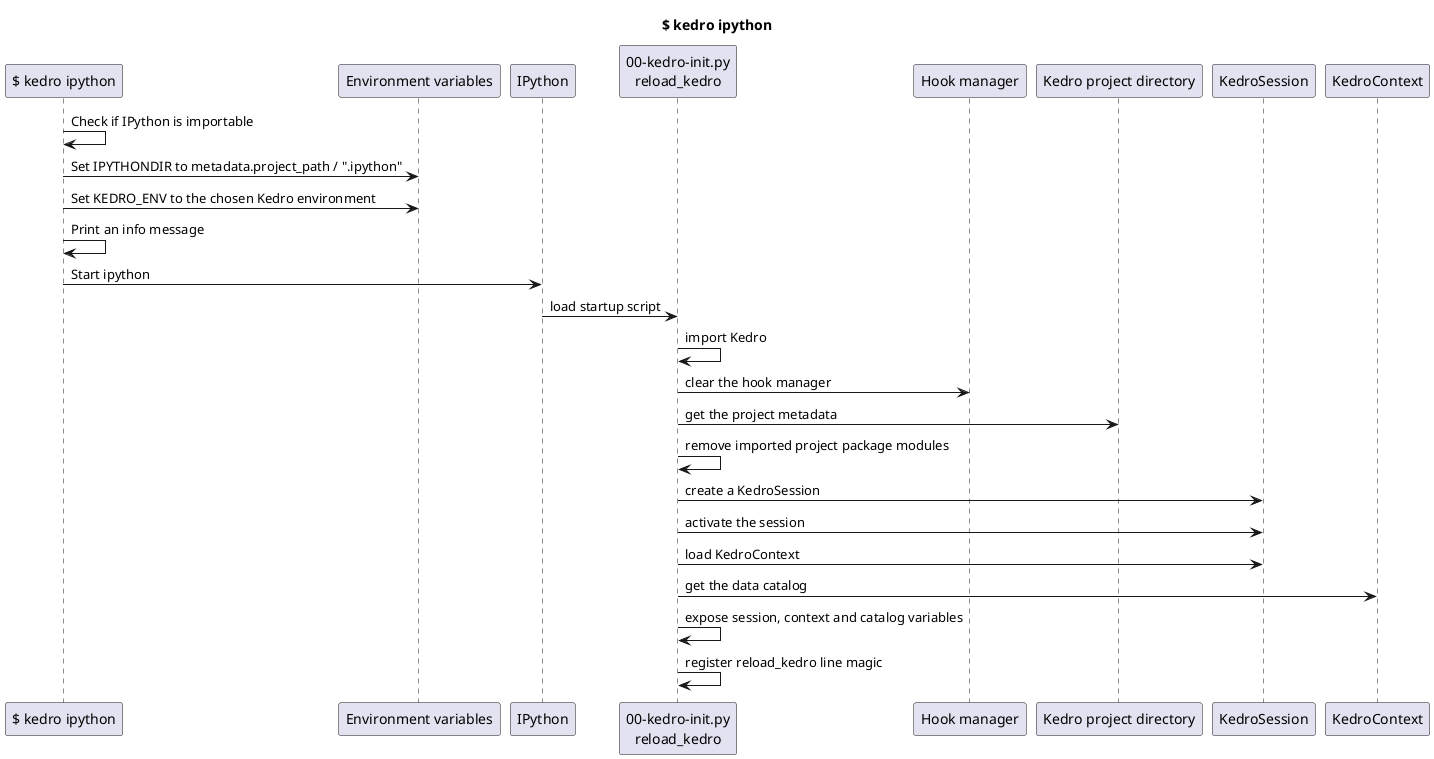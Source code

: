 @startuml
title "$ kedro ipython"

participant "$ kedro ipython" as cli
participant "Environment variables" as env
participant "IPython" as ipython
participant "00-kedro-init.py\nreload_kedro" as entrypoint
participant "Hook manager" as hook_manager
participant "Kedro project directory" as project
participant "KedroSession" as session
participant "KedroContext" as context

cli->cli: Check if IPython is importable
cli->env: Set IPYTHONDIR to metadata.project_path / ".ipython"
cli->env: Set KEDRO_ENV to the chosen Kedro environment
cli->cli: Print an info message
cli->ipython: Start ipython
ipython->entrypoint: load startup script
entrypoint->entrypoint: import Kedro
entrypoint->hook_manager: clear the hook manager
entrypoint->project: get the project metadata
entrypoint->entrypoint: remove imported project package modules
entrypoint->session: create a KedroSession
entrypoint->session: activate the session
entrypoint->session: load KedroContext
entrypoint->context: get the data catalog
entrypoint->entrypoint: expose session, context and catalog variables
entrypoint->entrypoint: register reload_kedro line magic
@enduml
